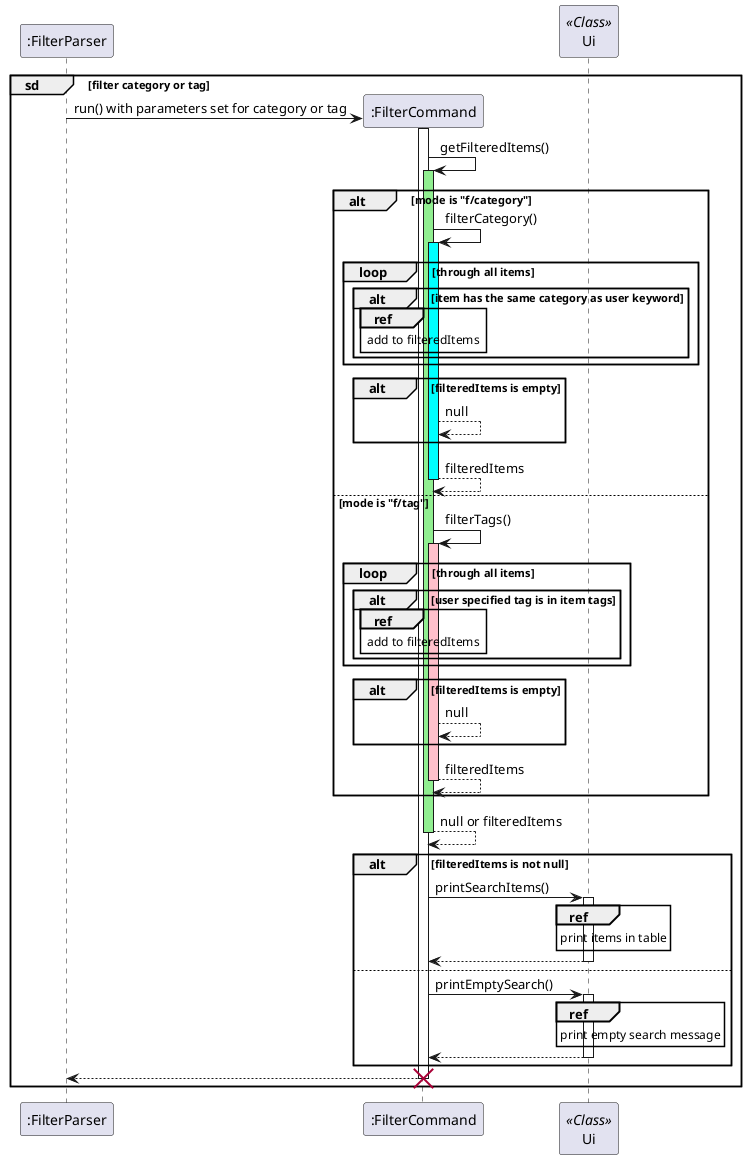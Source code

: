 @startuml
'https://plantuml.com/sequence-diagram

participant ":FilterParser"
group sd [filter category or tag]
    ":FilterParser" -> ":FilterCommand" ** : run() with parameters set for category or tag
    activate ":FilterCommand"
    ":FilterCommand" -> ":FilterCommand": getFilteredItems()
    activate ":FilterCommand" #lightgreen
    alt mode is "f/category"
        ":FilterCommand" -> ":FilterCommand": filterCategory()
        activate ":FilterCommand" #cyan
        loop through all items
            alt item has the same category as user keyword
                ref over ":FilterCommand"
                    add to filteredItems
                end ref
            end
        end
        alt filteredItems is empty
            ":FilterCommand" --> ":FilterCommand": null
        end
        return filteredItems
    else mode is "f/tag"
        ":FilterCommand" -> ":FilterCommand": filterTags()
        activate ":FilterCommand" #pink
        loop through all items
            alt user specified tag is in item tags
                ref over ":FilterCommand"
                    add to filteredItems
                end ref
            end
        end
        alt filteredItems is empty
            ":FilterCommand" --> ":FilterCommand": null
        end
        return filteredItems
    end
    return null or filteredItems
    Participant "Ui" << Class >>
    alt filteredItems is not null
        ":FilterCommand" -> "Ui": printSearchItems()
        activate "Ui"
        ref over "Ui"
            print items in table
        end ref
        return
    else
        ":FilterCommand" -> "Ui": printEmptySearch()
        activate "Ui"
        ref over "Ui"
            print empty search message
        end ref
        return
    end
    return
    destroy ":FilterCommand"
end
@enduml